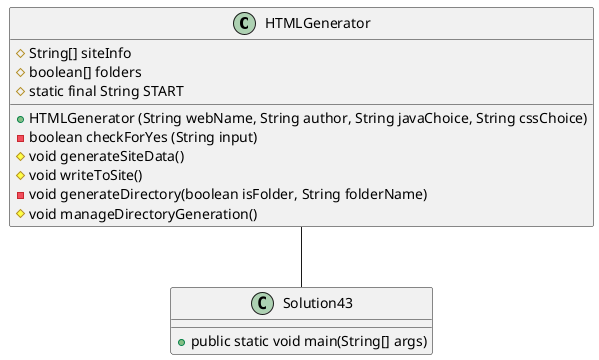 @startuml
'https://plantuml.com/sequence-diagram

class HTMLGenerator {
 # String[] siteInfo
 # boolean[] folders
 # static final String START

 + HTMLGenerator (String webName, String author, String javaChoice, String cssChoice)
 - boolean checkForYes (String input)
 # void generateSiteData()
 # void writeToSite()
 - void generateDirectory(boolean isFolder, String folderName)
 # void manageDirectoryGeneration()
}

class Solution43{
+ public static void main(String[] args)
}

HTMLGenerator -- Solution43

@enduml